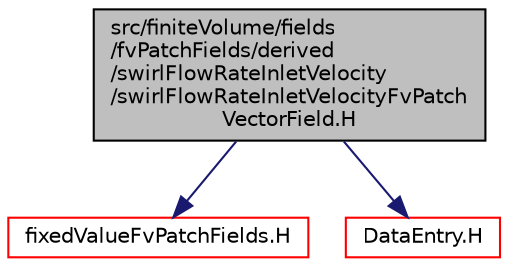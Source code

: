 digraph "src/finiteVolume/fields/fvPatchFields/derived/swirlFlowRateInletVelocity/swirlFlowRateInletVelocityFvPatchVectorField.H"
{
  bgcolor="transparent";
  edge [fontname="Helvetica",fontsize="10",labelfontname="Helvetica",labelfontsize="10"];
  node [fontname="Helvetica",fontsize="10",shape=record];
  Node1 [label="src/finiteVolume/fields\l/fvPatchFields/derived\l/swirlFlowRateInletVelocity\l/swirlFlowRateInletVelocityFvPatch\lVectorField.H",height=0.2,width=0.4,color="black", fillcolor="grey75", style="filled", fontcolor="black"];
  Node1 -> Node2 [color="midnightblue",fontsize="10",style="solid",fontname="Helvetica"];
  Node2 [label="fixedValueFvPatchFields.H",height=0.2,width=0.4,color="red",URL="$a05180.html"];
  Node1 -> Node3 [color="midnightblue",fontsize="10",style="solid",fontname="Helvetica"];
  Node3 [label="DataEntry.H",height=0.2,width=0.4,color="red",URL="$a08835.html"];
}
